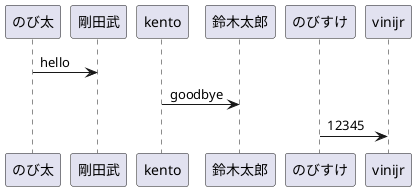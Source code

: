 @startuml
skinparam {
   defaultFontName NotoSansCJKjp-Regular
   }
   のび太 -> 剛田武 : hello
   kento -> 鈴木太郎 : goodbye
   のびすけ -> vinijr : 12345
@enduml